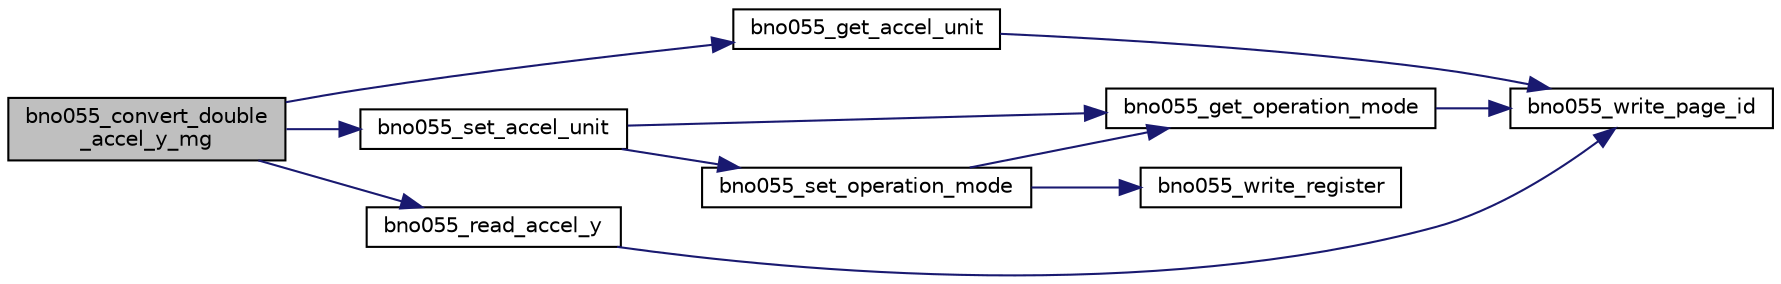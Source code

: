 digraph "bno055_convert_double_accel_y_mg"
{
  edge [fontname="Helvetica",fontsize="10",labelfontname="Helvetica",labelfontsize="10"];
  node [fontname="Helvetica",fontsize="10",shape=record];
  rankdir="LR";
  Node1 [label="bno055_convert_double\l_accel_y_mg",height=0.2,width=0.4,color="black", fillcolor="grey75", style="filled", fontcolor="black"];
  Node1 -> Node2 [color="midnightblue",fontsize="10",style="solid",fontname="Helvetica"];
  Node2 [label="bno055_get_accel_unit",height=0.2,width=0.4,color="black", fillcolor="white", style="filled",URL="$bno055_8h.html#a34766dac74a8d30c8c21a350aed45dc3",tooltip="This API used to read the accel unit from register from 0x3B bit 0. "];
  Node2 -> Node3 [color="midnightblue",fontsize="10",style="solid",fontname="Helvetica"];
  Node3 [label="bno055_write_page_id",height=0.2,width=0.4,color="black", fillcolor="white", style="filled",URL="$bno055_8h.html#aba65b8682ba0645b5b9ab0ea64eb4c7e",tooltip="This API used to write the page id register 0x07. "];
  Node1 -> Node4 [color="midnightblue",fontsize="10",style="solid",fontname="Helvetica"];
  Node4 [label="bno055_set_accel_unit",height=0.2,width=0.4,color="black", fillcolor="white", style="filled",URL="$bno055_8h.html#aef9da3977c46c054a6f501c35afea1c8",tooltip="This API used to write the accel unit from register from 0x3B bit 0. "];
  Node4 -> Node5 [color="midnightblue",fontsize="10",style="solid",fontname="Helvetica"];
  Node5 [label="bno055_get_operation_mode",height=0.2,width=0.4,color="black", fillcolor="white", style="filled",URL="$bno055_8h.html#a610cc17a4638c57f2cc4352280ca418b",tooltip="This API used to read the operation mode from register from 0x3D bit 0 to 3. "];
  Node5 -> Node3 [color="midnightblue",fontsize="10",style="solid",fontname="Helvetica"];
  Node4 -> Node6 [color="midnightblue",fontsize="10",style="solid",fontname="Helvetica"];
  Node6 [label="bno055_set_operation_mode",height=0.2,width=0.4,color="black", fillcolor="white", style="filled",URL="$bno055_8h.html#a42db870e00f008575aa5dbafa60bf927",tooltip="This API used to write the operation mode from register from 0x3D bit 0 to 3. "];
  Node6 -> Node5 [color="midnightblue",fontsize="10",style="solid",fontname="Helvetica"];
  Node6 -> Node7 [color="midnightblue",fontsize="10",style="solid",fontname="Helvetica"];
  Node7 [label="bno055_write_register",height=0.2,width=0.4,color="black", fillcolor="white", style="filled",URL="$bno055_8h.html#adbdf24752c36e42a7c957dfc32c8a6e3",tooltip="This API gives data to the given register and the data is written in the corresponding register addre..."];
  Node1 -> Node8 [color="midnightblue",fontsize="10",style="solid",fontname="Helvetica"];
  Node8 [label="bno055_read_accel_y",height=0.2,width=0.4,color="black", fillcolor="white", style="filled",URL="$bno055_8h.html#ad75d67a428bb12e4877f088b3f1767f0",tooltip="This API reads acceleration data Y values from register 0x0A and 0x0B it is a two byte data..."];
  Node8 -> Node3 [color="midnightblue",fontsize="10",style="solid",fontname="Helvetica"];
}
